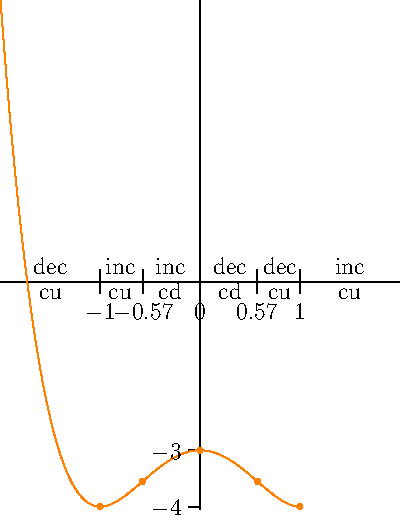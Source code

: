 import graph;
size(200,260,IgnoreAspect);

real f(real x) { return x^4-2x^2-3; }

// roots
real r1 = sqrt(3);
real r2 = -sqrt(3);
dot((r1,0),invisible);
dot((r2,0),invisible);

// extrema
dot((-1,f(-1)),orange);
dot((0,f(0)),orange);
dot((1,f(1)),orange);

// inflection
dot((-1/sqrt(3),f(-1/sqrt(3))),orange);
dot((1/sqrt(3),f(1/sqrt(3))),orange);

draw(graph(f,-2,2),invisible);
draw(graph(f,-2,1),orange);

xaxis(Ticks(new real[]{-1,-.57,0,.57,1}));
//xaxis(RightTicks(new real[]{-.57,.57}));
//xaxis(RightTicks(new real[]{-1,0,1}));
yaxis(LeftTicks(new real[]{-3,-4}));
//yaxis(NoTicks);

label("dec",(-1.5,0),N);
label("cu",(-1.5,0),S);
label("inc",(-0.8,0),N);
label("cu",(-0.8,0),S);
label("inc",(-0.3,0),N);
label(shift(0,3)*"cd",(-0.3,0),S);
label("dec",(0.3,0),N);
label(shift(0,3)*"cd",(0.3,0),S);
label("dec",(0.8,0),N);
label("cu",(0.8,0),S);
label("inc",(1.5,0),N);
label("cu",(1.5,0),S);

